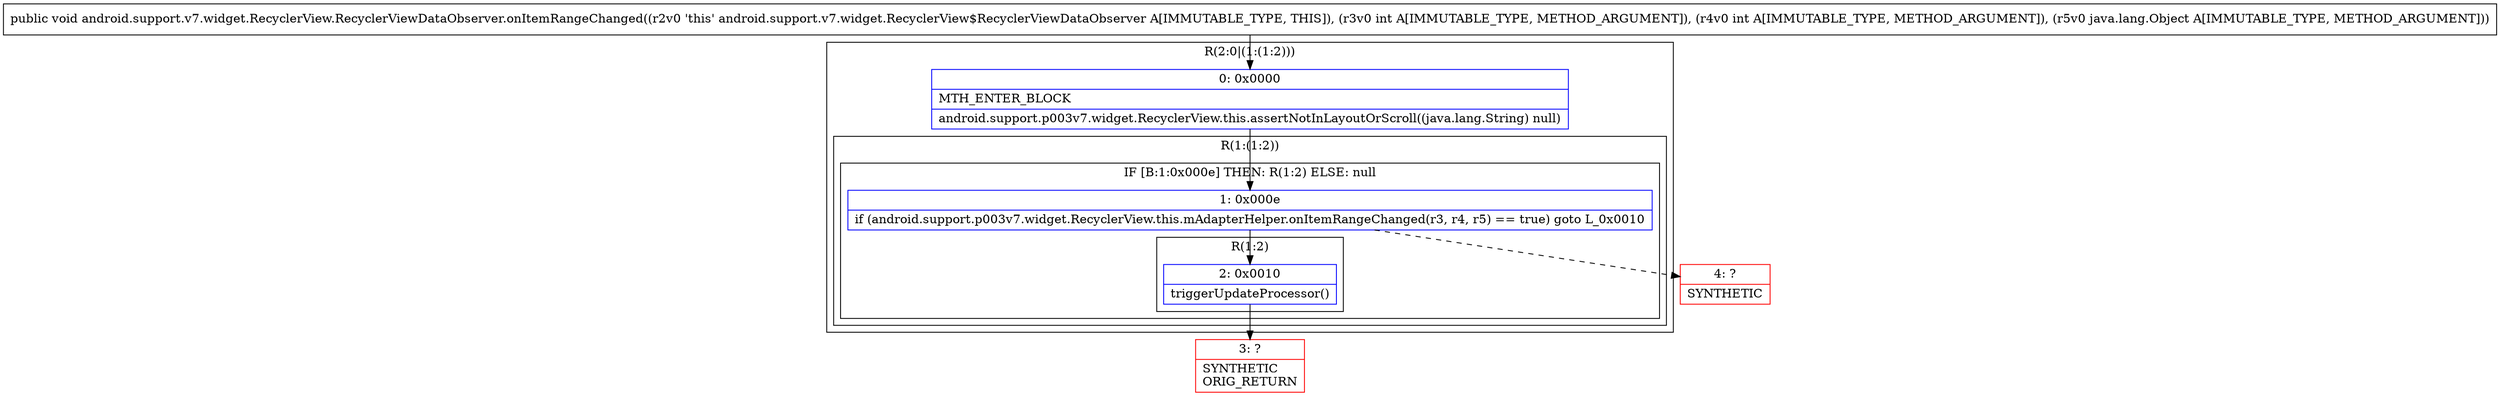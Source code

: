 digraph "CFG forandroid.support.v7.widget.RecyclerView.RecyclerViewDataObserver.onItemRangeChanged(IILjava\/lang\/Object;)V" {
subgraph cluster_Region_1085899220 {
label = "R(2:0|(1:(1:2)))";
node [shape=record,color=blue];
Node_0 [shape=record,label="{0\:\ 0x0000|MTH_ENTER_BLOCK\l|android.support.p003v7.widget.RecyclerView.this.assertNotInLayoutOrScroll((java.lang.String) null)\l}"];
subgraph cluster_Region_864470889 {
label = "R(1:(1:2))";
node [shape=record,color=blue];
subgraph cluster_IfRegion_894585375 {
label = "IF [B:1:0x000e] THEN: R(1:2) ELSE: null";
node [shape=record,color=blue];
Node_1 [shape=record,label="{1\:\ 0x000e|if (android.support.p003v7.widget.RecyclerView.this.mAdapterHelper.onItemRangeChanged(r3, r4, r5) == true) goto L_0x0010\l}"];
subgraph cluster_Region_919051120 {
label = "R(1:2)";
node [shape=record,color=blue];
Node_2 [shape=record,label="{2\:\ 0x0010|triggerUpdateProcessor()\l}"];
}
}
}
}
Node_3 [shape=record,color=red,label="{3\:\ ?|SYNTHETIC\lORIG_RETURN\l}"];
Node_4 [shape=record,color=red,label="{4\:\ ?|SYNTHETIC\l}"];
MethodNode[shape=record,label="{public void android.support.v7.widget.RecyclerView.RecyclerViewDataObserver.onItemRangeChanged((r2v0 'this' android.support.v7.widget.RecyclerView$RecyclerViewDataObserver A[IMMUTABLE_TYPE, THIS]), (r3v0 int A[IMMUTABLE_TYPE, METHOD_ARGUMENT]), (r4v0 int A[IMMUTABLE_TYPE, METHOD_ARGUMENT]), (r5v0 java.lang.Object A[IMMUTABLE_TYPE, METHOD_ARGUMENT])) }"];
MethodNode -> Node_0;
Node_0 -> Node_1;
Node_1 -> Node_2;
Node_1 -> Node_4[style=dashed];
Node_2 -> Node_3;
}

